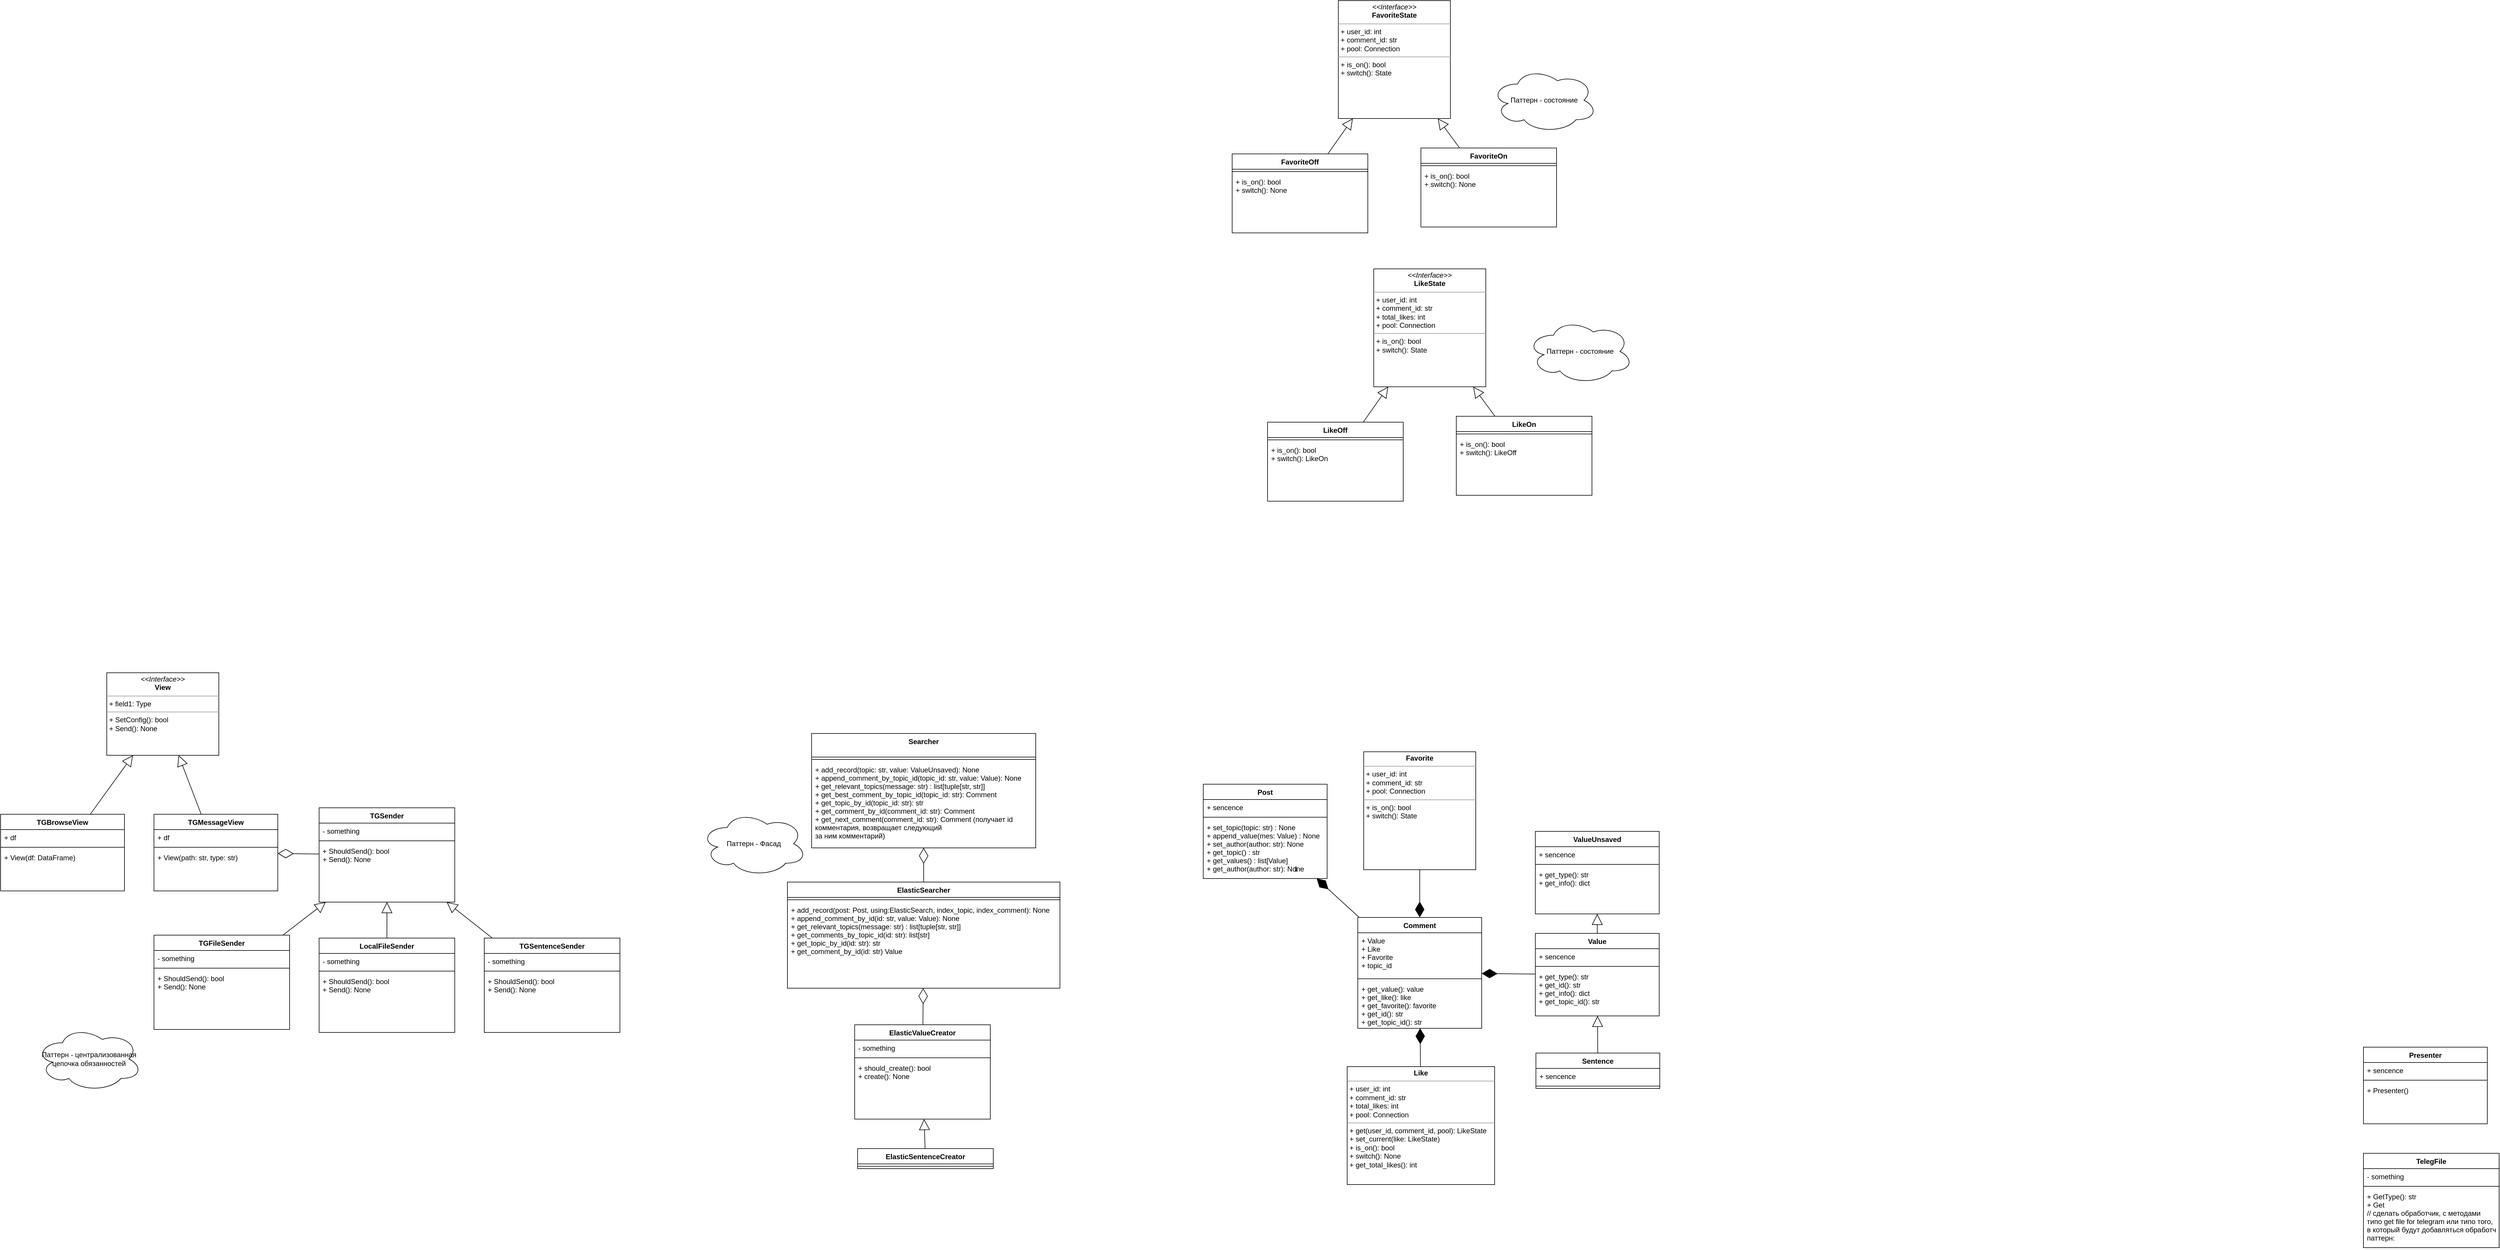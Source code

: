 <mxfile version="14.6.13" type="device"><diagram id="C5RBs43oDa-KdzZeNtuy" name="Page-1"><mxGraphModel dx="1773" dy="1894" grid="0" gridSize="10" guides="1" tooltips="1" connect="1" arrows="1" fold="1" page="1" pageScale="1" pageWidth="827" pageHeight="1169" math="0" shadow="0"><root><object label="" id="WIyWlLk6GJQsqaUBKTNV-0"><mxCell/></object><mxCell id="WIyWlLk6GJQsqaUBKTNV-1" parent="WIyWlLk6GJQsqaUBKTNV-0"/><mxCell id="pfBCpQdFeengKGPT3oay-11" value="Post" style="swimlane;fontStyle=1;align=center;verticalAlign=top;childLayout=stackLayout;horizontal=1;startSize=26;horizontalStack=0;resizeParent=1;resizeParentMax=0;resizeLast=0;collapsible=1;marginBottom=0;" parent="WIyWlLk6GJQsqaUBKTNV-1" vertex="1"><mxGeometry x="1699" y="219" width="210" height="160" as="geometry"/></mxCell><mxCell id="pfBCpQdFeengKGPT3oay-12" value="+ sencence" style="text;strokeColor=none;fillColor=none;align=left;verticalAlign=top;spacingLeft=4;spacingRight=4;overflow=hidden;rotatable=0;points=[[0,0.5],[1,0.5]];portConstraint=eastwest;" parent="pfBCpQdFeengKGPT3oay-11" vertex="1"><mxGeometry y="26" width="210" height="26" as="geometry"/></mxCell><mxCell id="pfBCpQdFeengKGPT3oay-13" value="" style="line;strokeWidth=1;fillColor=none;align=left;verticalAlign=middle;spacingTop=-1;spacingLeft=3;spacingRight=3;rotatable=0;labelPosition=right;points=[];portConstraint=eastwest;" parent="pfBCpQdFeengKGPT3oay-11" vertex="1"><mxGeometry y="52" width="210" height="8" as="geometry"/></mxCell><mxCell id="pfBCpQdFeengKGPT3oay-14" value="+ set_topic(topic: str) : None&#10;+ append_value(mes: Value) : None&#10;+ set_author(author: str): None&#10;+ get_topic() : str&#10;+ get_values() : list[Value]&#10;+ get_author(author: str): None&#10;&#10;" style="text;strokeColor=none;fillColor=none;align=left;verticalAlign=top;spacingLeft=4;spacingRight=4;overflow=hidden;rotatable=0;points=[[0,0.5],[1,0.5]];portConstraint=eastwest;" parent="pfBCpQdFeengKGPT3oay-11" vertex="1"><mxGeometry y="60" width="210" height="100" as="geometry"/></mxCell><mxCell id="pfBCpQdFeengKGPT3oay-15" value="Presenter" style="swimlane;fontStyle=1;align=center;verticalAlign=top;childLayout=stackLayout;horizontal=1;startSize=26;horizontalStack=0;resizeParent=1;resizeParentMax=0;resizeLast=0;collapsible=1;marginBottom=0;" parent="WIyWlLk6GJQsqaUBKTNV-1" vertex="1"><mxGeometry x="3666" y="665" width="210" height="130" as="geometry"><mxRectangle x="510" y="20" width="90" height="26" as="alternateBounds"/></mxGeometry></mxCell><mxCell id="pfBCpQdFeengKGPT3oay-16" value="+ sencence" style="text;strokeColor=none;fillColor=none;align=left;verticalAlign=top;spacingLeft=4;spacingRight=4;overflow=hidden;rotatable=0;points=[[0,0.5],[1,0.5]];portConstraint=eastwest;" parent="pfBCpQdFeengKGPT3oay-15" vertex="1"><mxGeometry y="26" width="210" height="26" as="geometry"/></mxCell><mxCell id="pfBCpQdFeengKGPT3oay-17" value="" style="line;strokeWidth=1;fillColor=none;align=left;verticalAlign=middle;spacingTop=-1;spacingLeft=3;spacingRight=3;rotatable=0;labelPosition=right;points=[];portConstraint=eastwest;" parent="pfBCpQdFeengKGPT3oay-15" vertex="1"><mxGeometry y="52" width="210" height="8" as="geometry"/></mxCell><mxCell id="pfBCpQdFeengKGPT3oay-18" value="+ Presenter()&#10;" style="text;strokeColor=none;fillColor=none;align=left;verticalAlign=top;spacingLeft=4;spacingRight=4;overflow=hidden;rotatable=0;points=[[0,0.5],[1,0.5]];portConstraint=eastwest;" parent="pfBCpQdFeengKGPT3oay-15" vertex="1"><mxGeometry y="60" width="210" height="70" as="geometry"/></mxCell><mxCell id="pfBCpQdFeengKGPT3oay-19" value="&lt;p style=&quot;margin: 0px ; margin-top: 4px ; text-align: center&quot;&gt;&lt;i&gt;&amp;lt;&amp;lt;Interface&amp;gt;&amp;gt;&lt;/i&gt;&lt;br&gt;&lt;span style=&quot;font-weight: bold&quot;&gt;View&lt;/span&gt;&lt;br&gt;&lt;/p&gt;&lt;hr size=&quot;1&quot;&gt;&lt;p style=&quot;margin: 0px ; margin-left: 4px&quot;&gt;+ field1: Type&lt;/p&gt;&lt;hr size=&quot;1&quot;&gt;&lt;p style=&quot;margin: 0px ; margin-left: 4px&quot;&gt;+ SetConfig(): bool&lt;/p&gt;&lt;p style=&quot;margin: 0px ; margin-left: 4px&quot;&gt;+ Send(): None&lt;/p&gt;" style="verticalAlign=top;align=left;overflow=fill;fontSize=12;fontFamily=Helvetica;html=1;" parent="WIyWlLk6GJQsqaUBKTNV-1" vertex="1"><mxGeometry x="-160" y="30" width="190" height="140" as="geometry"/></mxCell><mxCell id="pfBCpQdFeengKGPT3oay-20" value="TGBrowseView" style="swimlane;fontStyle=1;align=center;verticalAlign=top;childLayout=stackLayout;horizontal=1;startSize=26;horizontalStack=0;resizeParent=1;resizeParentMax=0;resizeLast=0;collapsible=1;marginBottom=0;" parent="WIyWlLk6GJQsqaUBKTNV-1" vertex="1"><mxGeometry x="-340" y="270" width="210" height="130" as="geometry"/></mxCell><mxCell id="pfBCpQdFeengKGPT3oay-21" value="+ df" style="text;strokeColor=none;fillColor=none;align=left;verticalAlign=top;spacingLeft=4;spacingRight=4;overflow=hidden;rotatable=0;points=[[0,0.5],[1,0.5]];portConstraint=eastwest;" parent="pfBCpQdFeengKGPT3oay-20" vertex="1"><mxGeometry y="26" width="210" height="26" as="geometry"/></mxCell><mxCell id="pfBCpQdFeengKGPT3oay-22" value="" style="line;strokeWidth=1;fillColor=none;align=left;verticalAlign=middle;spacingTop=-1;spacingLeft=3;spacingRight=3;rotatable=0;labelPosition=right;points=[];portConstraint=eastwest;" parent="pfBCpQdFeengKGPT3oay-20" vertex="1"><mxGeometry y="52" width="210" height="8" as="geometry"/></mxCell><mxCell id="pfBCpQdFeengKGPT3oay-23" value="+ View(df: DataFrame)&#10;" style="text;strokeColor=none;fillColor=none;align=left;verticalAlign=top;spacingLeft=4;spacingRight=4;overflow=hidden;rotatable=0;points=[[0,0.5],[1,0.5]];portConstraint=eastwest;" parent="pfBCpQdFeengKGPT3oay-20" vertex="1"><mxGeometry y="60" width="210" height="70" as="geometry"/></mxCell><mxCell id="pfBCpQdFeengKGPT3oay-24" value="TGMessageView" style="swimlane;fontStyle=1;align=center;verticalAlign=top;childLayout=stackLayout;horizontal=1;startSize=26;horizontalStack=0;resizeParent=1;resizeParentMax=0;resizeLast=0;collapsible=1;marginBottom=0;" parent="WIyWlLk6GJQsqaUBKTNV-1" vertex="1"><mxGeometry x="-80" y="270" width="210" height="130" as="geometry"/></mxCell><mxCell id="pfBCpQdFeengKGPT3oay-25" value="+ df" style="text;strokeColor=none;fillColor=none;align=left;verticalAlign=top;spacingLeft=4;spacingRight=4;overflow=hidden;rotatable=0;points=[[0,0.5],[1,0.5]];portConstraint=eastwest;" parent="pfBCpQdFeengKGPT3oay-24" vertex="1"><mxGeometry y="26" width="210" height="26" as="geometry"/></mxCell><mxCell id="pfBCpQdFeengKGPT3oay-26" value="" style="line;strokeWidth=1;fillColor=none;align=left;verticalAlign=middle;spacingTop=-1;spacingLeft=3;spacingRight=3;rotatable=0;labelPosition=right;points=[];portConstraint=eastwest;" parent="pfBCpQdFeengKGPT3oay-24" vertex="1"><mxGeometry y="52" width="210" height="8" as="geometry"/></mxCell><mxCell id="pfBCpQdFeengKGPT3oay-27" value="+ View(path: str, type: str)&#10;" style="text;strokeColor=none;fillColor=none;align=left;verticalAlign=top;spacingLeft=4;spacingRight=4;overflow=hidden;rotatable=0;points=[[0,0.5],[1,0.5]];portConstraint=eastwest;" parent="pfBCpQdFeengKGPT3oay-24" vertex="1"><mxGeometry y="60" width="210" height="70" as="geometry"/></mxCell><mxCell id="pfBCpQdFeengKGPT3oay-32" value="" style="endArrow=block;endSize=16;endFill=0;html=1;" parent="WIyWlLk6GJQsqaUBKTNV-1" source="pfBCpQdFeengKGPT3oay-20" target="pfBCpQdFeengKGPT3oay-19" edge="1"><mxGeometry x="1" y="-135" width="160" relative="1" as="geometry"><mxPoint x="-190" y="540" as="sourcePoint"/><mxPoint x="-30" y="540" as="targetPoint"/><mxPoint x="36" y="-45" as="offset"/></mxGeometry></mxCell><mxCell id="pfBCpQdFeengKGPT3oay-33" value="" style="endArrow=block;endSize=16;endFill=0;html=1;" parent="WIyWlLk6GJQsqaUBKTNV-1" source="pfBCpQdFeengKGPT3oay-24" target="pfBCpQdFeengKGPT3oay-19" edge="1"><mxGeometry x="1" y="-135" width="160" relative="1" as="geometry"><mxPoint x="-174.787" y="280" as="sourcePoint"/><mxPoint x="-51.383" y="180" as="targetPoint"/><mxPoint x="36" y="-45" as="offset"/></mxGeometry></mxCell><mxCell id="pfBCpQdFeengKGPT3oay-64" value="TelegFile" style="swimlane;fontStyle=1;align=center;verticalAlign=top;childLayout=stackLayout;horizontal=1;startSize=26;horizontalStack=0;resizeParent=1;resizeParentMax=0;resizeLast=0;collapsible=1;marginBottom=0;" parent="WIyWlLk6GJQsqaUBKTNV-1" vertex="1"><mxGeometry x="3666" y="845" width="230" height="160" as="geometry"/></mxCell><mxCell id="pfBCpQdFeengKGPT3oay-65" value="- something" style="text;strokeColor=none;fillColor=none;align=left;verticalAlign=top;spacingLeft=4;spacingRight=4;overflow=hidden;rotatable=0;points=[[0,0.5],[1,0.5]];portConstraint=eastwest;" parent="pfBCpQdFeengKGPT3oay-64" vertex="1"><mxGeometry y="26" width="230" height="26" as="geometry"/></mxCell><mxCell id="pfBCpQdFeengKGPT3oay-66" value="" style="line;strokeWidth=1;fillColor=none;align=left;verticalAlign=middle;spacingTop=-1;spacingLeft=3;spacingRight=3;rotatable=0;labelPosition=right;points=[];portConstraint=eastwest;" parent="pfBCpQdFeengKGPT3oay-64" vertex="1"><mxGeometry y="52" width="230" height="8" as="geometry"/></mxCell><mxCell id="pfBCpQdFeengKGPT3oay-67" value="+ GetType(): str&#10;+ Get&#10;// сделать обработчик, с методами &#10;типо get file for telegram или типо того,&#10;в который будут добавляться обработчики, &#10;паттерн:&#10;&#10;" style="text;strokeColor=none;fillColor=none;align=left;verticalAlign=top;spacingLeft=4;spacingRight=4;overflow=hidden;rotatable=0;points=[[0,0.5],[1,0.5]];portConstraint=eastwest;" parent="pfBCpQdFeengKGPT3oay-64" vertex="1"><mxGeometry y="60" width="230" height="100" as="geometry"/></mxCell><mxCell id="pfBCpQdFeengKGPT3oay-69" value="Value" style="swimlane;fontStyle=1;align=center;verticalAlign=top;childLayout=stackLayout;horizontal=1;startSize=26;horizontalStack=0;resizeParent=1;resizeParentMax=0;resizeLast=0;collapsible=1;marginBottom=0;" parent="WIyWlLk6GJQsqaUBKTNV-1" vertex="1"><mxGeometry x="2262" y="472" width="210" height="140" as="geometry"/></mxCell><mxCell id="pfBCpQdFeengKGPT3oay-70" value="+ sencence" style="text;strokeColor=none;fillColor=none;align=left;verticalAlign=top;spacingLeft=4;spacingRight=4;overflow=hidden;rotatable=0;points=[[0,0.5],[1,0.5]];portConstraint=eastwest;" parent="pfBCpQdFeengKGPT3oay-69" vertex="1"><mxGeometry y="26" width="210" height="26" as="geometry"/></mxCell><mxCell id="pfBCpQdFeengKGPT3oay-71" value="" style="line;strokeWidth=1;fillColor=none;align=left;verticalAlign=middle;spacingTop=-1;spacingLeft=3;spacingRight=3;rotatable=0;labelPosition=right;points=[];portConstraint=eastwest;" parent="pfBCpQdFeengKGPT3oay-69" vertex="1"><mxGeometry y="52" width="210" height="8" as="geometry"/></mxCell><mxCell id="pfBCpQdFeengKGPT3oay-72" value="+ get_type(): str&#10;+ get_id(): str&#10;+ get_info(): dict&#10;+ get_topic_id(): str&#10;" style="text;strokeColor=none;fillColor=none;align=left;verticalAlign=top;spacingLeft=4;spacingRight=4;overflow=hidden;rotatable=0;points=[[0,0.5],[1,0.5]];portConstraint=eastwest;" parent="pfBCpQdFeengKGPT3oay-69" vertex="1"><mxGeometry y="60" width="210" height="80" as="geometry"/></mxCell><mxCell id="pfBCpQdFeengKGPT3oay-73" value="Sentence" style="swimlane;fontStyle=1;align=center;verticalAlign=top;childLayout=stackLayout;horizontal=1;startSize=26;horizontalStack=0;resizeParent=1;resizeParentMax=0;resizeLast=0;collapsible=1;marginBottom=0;" parent="WIyWlLk6GJQsqaUBKTNV-1" vertex="1"><mxGeometry x="2263" y="675" width="210" height="60" as="geometry"/></mxCell><mxCell id="pfBCpQdFeengKGPT3oay-74" value="+ sencence" style="text;strokeColor=none;fillColor=none;align=left;verticalAlign=top;spacingLeft=4;spacingRight=4;overflow=hidden;rotatable=0;points=[[0,0.5],[1,0.5]];portConstraint=eastwest;" parent="pfBCpQdFeengKGPT3oay-73" vertex="1"><mxGeometry y="26" width="210" height="26" as="geometry"/></mxCell><mxCell id="pfBCpQdFeengKGPT3oay-75" value="" style="line;strokeWidth=1;fillColor=none;align=left;verticalAlign=middle;spacingTop=-1;spacingLeft=3;spacingRight=3;rotatable=0;labelPosition=right;points=[];portConstraint=eastwest;" parent="pfBCpQdFeengKGPT3oay-73" vertex="1"><mxGeometry y="52" width="210" height="8" as="geometry"/></mxCell><mxCell id="pfBCpQdFeengKGPT3oay-83" value="" style="endArrow=block;endSize=16;endFill=0;html=1;" parent="WIyWlLk6GJQsqaUBKTNV-1" source="pfBCpQdFeengKGPT3oay-73" target="pfBCpQdFeengKGPT3oay-69" edge="1"><mxGeometry x="1" y="-135" width="160" relative="1" as="geometry"><mxPoint x="2377" y="672.0" as="sourcePoint"/><mxPoint x="2377" y="622.0" as="targetPoint"/><mxPoint x="36" y="-45" as="offset"/></mxGeometry></mxCell><mxCell id="pfBCpQdFeengKGPT3oay-84" value="TGSender" style="swimlane;fontStyle=1;align=center;verticalAlign=top;childLayout=stackLayout;horizontal=1;startSize=26;horizontalStack=0;resizeParent=1;resizeParentMax=0;resizeLast=0;collapsible=1;marginBottom=0;" parent="WIyWlLk6GJQsqaUBKTNV-1" vertex="1"><mxGeometry x="200" y="259" width="230" height="160" as="geometry"/></mxCell><mxCell id="pfBCpQdFeengKGPT3oay-85" value="- something" style="text;strokeColor=none;fillColor=none;align=left;verticalAlign=top;spacingLeft=4;spacingRight=4;overflow=hidden;rotatable=0;points=[[0,0.5],[1,0.5]];portConstraint=eastwest;" parent="pfBCpQdFeengKGPT3oay-84" vertex="1"><mxGeometry y="26" width="230" height="26" as="geometry"/></mxCell><mxCell id="pfBCpQdFeengKGPT3oay-86" value="" style="line;strokeWidth=1;fillColor=none;align=left;verticalAlign=middle;spacingTop=-1;spacingLeft=3;spacingRight=3;rotatable=0;labelPosition=right;points=[];portConstraint=eastwest;" parent="pfBCpQdFeengKGPT3oay-84" vertex="1"><mxGeometry y="52" width="230" height="8" as="geometry"/></mxCell><mxCell id="pfBCpQdFeengKGPT3oay-87" value="+ ShouldSend(): bool&#10;+ Send(): None&#10;&#10;" style="text;strokeColor=none;fillColor=none;align=left;verticalAlign=top;spacingLeft=4;spacingRight=4;overflow=hidden;rotatable=0;points=[[0,0.5],[1,0.5]];portConstraint=eastwest;" parent="pfBCpQdFeengKGPT3oay-84" vertex="1"><mxGeometry y="60" width="230" height="100" as="geometry"/></mxCell><mxCell id="pfBCpQdFeengKGPT3oay-88" value="TGFileSender" style="swimlane;fontStyle=1;align=center;verticalAlign=top;childLayout=stackLayout;horizontal=1;startSize=26;horizontalStack=0;resizeParent=1;resizeParentMax=0;resizeLast=0;collapsible=1;marginBottom=0;" parent="WIyWlLk6GJQsqaUBKTNV-1" vertex="1"><mxGeometry x="-80" y="475" width="230" height="160" as="geometry"/></mxCell><mxCell id="pfBCpQdFeengKGPT3oay-89" value="- something" style="text;strokeColor=none;fillColor=none;align=left;verticalAlign=top;spacingLeft=4;spacingRight=4;overflow=hidden;rotatable=0;points=[[0,0.5],[1,0.5]];portConstraint=eastwest;" parent="pfBCpQdFeengKGPT3oay-88" vertex="1"><mxGeometry y="26" width="230" height="26" as="geometry"/></mxCell><mxCell id="pfBCpQdFeengKGPT3oay-90" value="" style="line;strokeWidth=1;fillColor=none;align=left;verticalAlign=middle;spacingTop=-1;spacingLeft=3;spacingRight=3;rotatable=0;labelPosition=right;points=[];portConstraint=eastwest;" parent="pfBCpQdFeengKGPT3oay-88" vertex="1"><mxGeometry y="52" width="230" height="8" as="geometry"/></mxCell><mxCell id="pfBCpQdFeengKGPT3oay-91" value="+ ShouldSend(): bool&#10;+ Send(): None&#10;&#10;" style="text;strokeColor=none;fillColor=none;align=left;verticalAlign=top;spacingLeft=4;spacingRight=4;overflow=hidden;rotatable=0;points=[[0,0.5],[1,0.5]];portConstraint=eastwest;" parent="pfBCpQdFeengKGPT3oay-88" vertex="1"><mxGeometry y="60" width="230" height="100" as="geometry"/></mxCell><mxCell id="pfBCpQdFeengKGPT3oay-96" value="TGSentenceSender" style="swimlane;fontStyle=1;align=center;verticalAlign=top;childLayout=stackLayout;horizontal=1;startSize=26;horizontalStack=0;resizeParent=1;resizeParentMax=0;resizeLast=0;collapsible=1;marginBottom=0;" parent="WIyWlLk6GJQsqaUBKTNV-1" vertex="1"><mxGeometry x="480" y="480" width="230" height="160" as="geometry"/></mxCell><mxCell id="pfBCpQdFeengKGPT3oay-97" value="- something" style="text;strokeColor=none;fillColor=none;align=left;verticalAlign=top;spacingLeft=4;spacingRight=4;overflow=hidden;rotatable=0;points=[[0,0.5],[1,0.5]];portConstraint=eastwest;" parent="pfBCpQdFeengKGPT3oay-96" vertex="1"><mxGeometry y="26" width="230" height="26" as="geometry"/></mxCell><mxCell id="pfBCpQdFeengKGPT3oay-98" value="" style="line;strokeWidth=1;fillColor=none;align=left;verticalAlign=middle;spacingTop=-1;spacingLeft=3;spacingRight=3;rotatable=0;labelPosition=right;points=[];portConstraint=eastwest;" parent="pfBCpQdFeengKGPT3oay-96" vertex="1"><mxGeometry y="52" width="230" height="8" as="geometry"/></mxCell><mxCell id="pfBCpQdFeengKGPT3oay-99" value="+ ShouldSend(): bool&#10;+ Send(): None&#10;&#10;" style="text;strokeColor=none;fillColor=none;align=left;verticalAlign=top;spacingLeft=4;spacingRight=4;overflow=hidden;rotatable=0;points=[[0,0.5],[1,0.5]];portConstraint=eastwest;" parent="pfBCpQdFeengKGPT3oay-96" vertex="1"><mxGeometry y="60" width="230" height="100" as="geometry"/></mxCell><mxCell id="pfBCpQdFeengKGPT3oay-100" value="" style="endArrow=block;endSize=16;endFill=0;html=1;" parent="WIyWlLk6GJQsqaUBKTNV-1" source="pfBCpQdFeengKGPT3oay-88" target="pfBCpQdFeengKGPT3oay-84" edge="1"><mxGeometry x="1" y="-135" width="160" relative="1" as="geometry"><mxPoint x="783" y="135.0" as="sourcePoint"/><mxPoint x="848" y="85.0" as="targetPoint"/><mxPoint x="36" y="-45" as="offset"/></mxGeometry></mxCell><mxCell id="pfBCpQdFeengKGPT3oay-102" value="" style="endArrow=block;endSize=16;endFill=0;html=1;" parent="WIyWlLk6GJQsqaUBKTNV-1" source="pfBCpQdFeengKGPT3oay-96" target="pfBCpQdFeengKGPT3oay-84" edge="1"><mxGeometry x="1" y="-135" width="160" relative="1" as="geometry"><mxPoint x="327" y="515" as="sourcePoint"/><mxPoint x="327" y="425.0" as="targetPoint"/><mxPoint x="36" y="-45" as="offset"/></mxGeometry></mxCell><mxCell id="pfBCpQdFeengKGPT3oay-128" value="" style="endArrow=diamondThin;endFill=0;endSize=24;html=1;" parent="WIyWlLk6GJQsqaUBKTNV-1" source="pfBCpQdFeengKGPT3oay-84" target="pfBCpQdFeengKGPT3oay-24" edge="1"><mxGeometry width="160" relative="1" as="geometry"><mxPoint x="490" y="470" as="sourcePoint"/><mxPoint x="650" y="470" as="targetPoint"/></mxGeometry></mxCell><mxCell id="pfBCpQdFeengKGPT3oay-129" value="LocalFileSender" style="swimlane;fontStyle=1;align=center;verticalAlign=top;childLayout=stackLayout;horizontal=1;startSize=26;horizontalStack=0;resizeParent=1;resizeParentMax=0;resizeLast=0;collapsible=1;marginBottom=0;" parent="WIyWlLk6GJQsqaUBKTNV-1" vertex="1"><mxGeometry x="200" y="480" width="230" height="160" as="geometry"/></mxCell><mxCell id="pfBCpQdFeengKGPT3oay-130" value="- something" style="text;strokeColor=none;fillColor=none;align=left;verticalAlign=top;spacingLeft=4;spacingRight=4;overflow=hidden;rotatable=0;points=[[0,0.5],[1,0.5]];portConstraint=eastwest;" parent="pfBCpQdFeengKGPT3oay-129" vertex="1"><mxGeometry y="26" width="230" height="26" as="geometry"/></mxCell><mxCell id="pfBCpQdFeengKGPT3oay-131" value="" style="line;strokeWidth=1;fillColor=none;align=left;verticalAlign=middle;spacingTop=-1;spacingLeft=3;spacingRight=3;rotatable=0;labelPosition=right;points=[];portConstraint=eastwest;" parent="pfBCpQdFeengKGPT3oay-129" vertex="1"><mxGeometry y="52" width="230" height="8" as="geometry"/></mxCell><mxCell id="pfBCpQdFeengKGPT3oay-132" value="+ ShouldSend(): bool&#10;+ Send(): None&#10;&#10;" style="text;strokeColor=none;fillColor=none;align=left;verticalAlign=top;spacingLeft=4;spacingRight=4;overflow=hidden;rotatable=0;points=[[0,0.5],[1,0.5]];portConstraint=eastwest;" parent="pfBCpQdFeengKGPT3oay-129" vertex="1"><mxGeometry y="60" width="230" height="100" as="geometry"/></mxCell><mxCell id="pfBCpQdFeengKGPT3oay-133" value="" style="endArrow=block;endSize=16;endFill=0;html=1;" parent="WIyWlLk6GJQsqaUBKTNV-1" source="pfBCpQdFeengKGPT3oay-129" target="pfBCpQdFeengKGPT3oay-84" edge="1"><mxGeometry x="1" y="-135" width="160" relative="1" as="geometry"><mxPoint x="148.704" y="485" as="sourcePoint"/><mxPoint x="221.296" y="429" as="targetPoint"/><mxPoint x="36" y="-45" as="offset"/></mxGeometry></mxCell><mxCell id="8OBQjssam5e4n3ciE-3k-0" value="ElasticValueCreator" style="swimlane;fontStyle=1;align=center;verticalAlign=top;childLayout=stackLayout;horizontal=1;startSize=26;horizontalStack=0;resizeParent=1;resizeParentMax=0;resizeLast=0;collapsible=1;marginBottom=0;" parent="WIyWlLk6GJQsqaUBKTNV-1" vertex="1"><mxGeometry x="1108" y="627" width="230" height="160" as="geometry"/></mxCell><mxCell id="8OBQjssam5e4n3ciE-3k-1" value="- something" style="text;strokeColor=none;fillColor=none;align=left;verticalAlign=top;spacingLeft=4;spacingRight=4;overflow=hidden;rotatable=0;points=[[0,0.5],[1,0.5]];portConstraint=eastwest;" parent="8OBQjssam5e4n3ciE-3k-0" vertex="1"><mxGeometry y="26" width="230" height="26" as="geometry"/></mxCell><mxCell id="8OBQjssam5e4n3ciE-3k-2" value="" style="line;strokeWidth=1;fillColor=none;align=left;verticalAlign=middle;spacingTop=-1;spacingLeft=3;spacingRight=3;rotatable=0;labelPosition=right;points=[];portConstraint=eastwest;" parent="8OBQjssam5e4n3ciE-3k-0" vertex="1"><mxGeometry y="52" width="230" height="8" as="geometry"/></mxCell><mxCell id="8OBQjssam5e4n3ciE-3k-3" value="+ should_create(): bool&#10;+ create(): None&#10;&#10;" style="text;strokeColor=none;fillColor=none;align=left;verticalAlign=top;spacingLeft=4;spacingRight=4;overflow=hidden;rotatable=0;points=[[0,0.5],[1,0.5]];portConstraint=eastwest;" parent="8OBQjssam5e4n3ciE-3k-0" vertex="1"><mxGeometry y="60" width="230" height="100" as="geometry"/></mxCell><mxCell id="8OBQjssam5e4n3ciE-3k-4" value="" style="endArrow=diamondThin;endFill=0;endSize=24;html=1;" parent="WIyWlLk6GJQsqaUBKTNV-1" source="8OBQjssam5e4n3ciE-3k-0" target="_cFTRPNTor_io5wgXZ22-21" edge="1"><mxGeometry width="160" relative="1" as="geometry"><mxPoint x="769" y="366.484" as="sourcePoint"/><mxPoint x="814" y="360" as="targetPoint"/></mxGeometry></mxCell><mxCell id="8OBQjssam5e4n3ciE-3k-5" value="ElasticSentenceCreator" style="swimlane;fontStyle=1;align=center;verticalAlign=top;childLayout=stackLayout;horizontal=1;startSize=26;horizontalStack=0;resizeParent=1;resizeParentMax=0;resizeLast=0;collapsible=1;marginBottom=0;" parent="WIyWlLk6GJQsqaUBKTNV-1" vertex="1"><mxGeometry x="1113" y="837" width="230" height="34" as="geometry"/></mxCell><mxCell id="8OBQjssam5e4n3ciE-3k-7" value="" style="line;strokeWidth=1;fillColor=none;align=left;verticalAlign=middle;spacingTop=-1;spacingLeft=3;spacingRight=3;rotatable=0;labelPosition=right;points=[];portConstraint=eastwest;" parent="8OBQjssam5e4n3ciE-3k-5" vertex="1"><mxGeometry y="26" width="230" height="8" as="geometry"/></mxCell><mxCell id="8OBQjssam5e4n3ciE-3k-9" value="" style="endArrow=block;endSize=16;endFill=0;html=1;" parent="WIyWlLk6GJQsqaUBKTNV-1" source="8OBQjssam5e4n3ciE-3k-5" target="8OBQjssam5e4n3ciE-3k-0" edge="1"><mxGeometry x="1" y="-135" width="160" relative="1" as="geometry"><mxPoint x="154" y="402" as="sourcePoint"/><mxPoint x="154" y="341" as="targetPoint"/><mxPoint x="36" y="-45" as="offset"/></mxGeometry></mxCell><mxCell id="wCw-Z1Yb8plK0sanxSAQ-1" value="&lt;p style=&quot;margin: 0px ; margin-top: 4px ; text-align: center&quot;&gt;&lt;i&gt;&amp;lt;&amp;lt;Interface&amp;gt;&amp;gt;&lt;/i&gt;&lt;br&gt;&lt;b&gt;LikeState&lt;/b&gt;&lt;/p&gt;&lt;hr size=&quot;1&quot;&gt;&lt;p style=&quot;margin: 0px ; margin-left: 4px&quot;&gt;+ user_id: int&lt;/p&gt;&lt;p style=&quot;margin: 0px ; margin-left: 4px&quot;&gt;+ comment_id: str&lt;/p&gt;&lt;p style=&quot;margin: 0px ; margin-left: 4px&quot;&gt;+ total_likes: int&lt;/p&gt;&lt;p style=&quot;margin: 0px ; margin-left: 4px&quot;&gt;+ pool: Connection&lt;/p&gt;&lt;hr size=&quot;1&quot;&gt;&lt;p style=&quot;margin: 0px ; margin-left: 4px&quot;&gt;+ is_on(): bool&lt;/p&gt;&lt;p style=&quot;margin: 0px ; margin-left: 4px&quot;&gt;+ switch(): State&lt;/p&gt;" style="verticalAlign=top;align=left;overflow=fill;fontSize=12;fontFamily=Helvetica;html=1;" parent="WIyWlLk6GJQsqaUBKTNV-1" vertex="1"><mxGeometry x="1988" y="-655" width="190" height="200" as="geometry"/></mxCell><mxCell id="wCw-Z1Yb8plK0sanxSAQ-2" value="LikeOn" style="swimlane;fontStyle=1;align=center;verticalAlign=top;childLayout=stackLayout;horizontal=1;startSize=26;horizontalStack=0;resizeParent=1;resizeParentMax=0;resizeLast=0;collapsible=1;marginBottom=0;" parent="WIyWlLk6GJQsqaUBKTNV-1" vertex="1"><mxGeometry x="2128" y="-405" width="230" height="134" as="geometry"/></mxCell><mxCell id="wCw-Z1Yb8plK0sanxSAQ-4" value="" style="line;strokeWidth=1;fillColor=none;align=left;verticalAlign=middle;spacingTop=-1;spacingLeft=3;spacingRight=3;rotatable=0;labelPosition=right;points=[];portConstraint=eastwest;" parent="wCw-Z1Yb8plK0sanxSAQ-2" vertex="1"><mxGeometry y="26" width="230" height="8" as="geometry"/></mxCell><mxCell id="wCw-Z1Yb8plK0sanxSAQ-5" value="+ is_on(): bool&#10;+ switch(): LikeOff" style="text;strokeColor=none;fillColor=none;align=left;verticalAlign=top;spacingLeft=4;spacingRight=4;overflow=hidden;rotatable=0;points=[[0,0.5],[1,0.5]];portConstraint=eastwest;" parent="wCw-Z1Yb8plK0sanxSAQ-2" vertex="1"><mxGeometry y="34" width="230" height="100" as="geometry"/></mxCell><mxCell id="wCw-Z1Yb8plK0sanxSAQ-6" value="LikeOff" style="swimlane;fontStyle=1;align=center;verticalAlign=top;childLayout=stackLayout;horizontal=1;startSize=26;horizontalStack=0;resizeParent=1;resizeParentMax=0;resizeLast=0;collapsible=1;marginBottom=0;" parent="WIyWlLk6GJQsqaUBKTNV-1" vertex="1"><mxGeometry x="1808" y="-395" width="230" height="134" as="geometry"/></mxCell><mxCell id="wCw-Z1Yb8plK0sanxSAQ-8" value="" style="line;strokeWidth=1;fillColor=none;align=left;verticalAlign=middle;spacingTop=-1;spacingLeft=3;spacingRight=3;rotatable=0;labelPosition=right;points=[];portConstraint=eastwest;" parent="wCw-Z1Yb8plK0sanxSAQ-6" vertex="1"><mxGeometry y="26" width="230" height="8" as="geometry"/></mxCell><mxCell id="wCw-Z1Yb8plK0sanxSAQ-9" value="+ is_on(): bool&#10;+ switch(): LikeOn" style="text;strokeColor=none;fillColor=none;align=left;verticalAlign=top;spacingLeft=4;spacingRight=4;overflow=hidden;rotatable=0;points=[[0,0.5],[1,0.5]];portConstraint=eastwest;" parent="wCw-Z1Yb8plK0sanxSAQ-6" vertex="1"><mxGeometry y="34" width="230" height="100" as="geometry"/></mxCell><mxCell id="wCw-Z1Yb8plK0sanxSAQ-10" value="" style="endArrow=block;endSize=16;endFill=0;html=1;" parent="WIyWlLk6GJQsqaUBKTNV-1" source="wCw-Z1Yb8plK0sanxSAQ-6" target="wCw-Z1Yb8plK0sanxSAQ-1" edge="1"><mxGeometry x="1" y="-135" width="160" relative="1" as="geometry"><mxPoint x="1214.363" y="-545" as="sourcePoint"/><mxPoint x="1177.549" y="-597" as="targetPoint"/><mxPoint x="36" y="-45" as="offset"/></mxGeometry></mxCell><mxCell id="wCw-Z1Yb8plK0sanxSAQ-11" value="" style="endArrow=block;endSize=16;endFill=0;html=1;" parent="WIyWlLk6GJQsqaUBKTNV-1" source="wCw-Z1Yb8plK0sanxSAQ-2" target="wCw-Z1Yb8plK0sanxSAQ-1" edge="1"><mxGeometry x="1" y="-135" width="160" relative="1" as="geometry"><mxPoint x="1987.416" y="-385" as="sourcePoint"/><mxPoint x="2036.147" y="-445" as="targetPoint"/><mxPoint x="36" y="-45" as="offset"/></mxGeometry></mxCell><mxCell id="wCw-Z1Yb8plK0sanxSAQ-12" value="Паттерн - централизованная цепочка обязанностей" style="ellipse;shape=cloud;whiteSpace=wrap;html=1;" parent="WIyWlLk6GJQsqaUBKTNV-1" vertex="1"><mxGeometry x="-280" y="630" width="180" height="110" as="geometry"/></mxCell><mxCell id="wCw-Z1Yb8plK0sanxSAQ-13" value="Паттерн - состояние" style="ellipse;shape=cloud;whiteSpace=wrap;html=1;" parent="WIyWlLk6GJQsqaUBKTNV-1" vertex="1"><mxGeometry x="2248" y="-570" width="180" height="110" as="geometry"/></mxCell><mxCell id="EUJlzEOyFOHO8cbZUv1K-0" value="&lt;p style=&quot;margin: 0px ; margin-top: 4px ; text-align: center&quot;&gt;&lt;i&gt;&amp;lt;&amp;lt;Interface&amp;gt;&amp;gt;&lt;/i&gt;&lt;br&gt;&lt;b&gt;FavoriteState&lt;/b&gt;&lt;/p&gt;&lt;hr size=&quot;1&quot;&gt;&lt;p style=&quot;margin: 0px ; margin-left: 4px&quot;&gt;+ user_id: int&lt;/p&gt;&lt;p style=&quot;margin: 0px ; margin-left: 4px&quot;&gt;+ comment_id: str&lt;/p&gt;&lt;p style=&quot;margin: 0px ; margin-left: 4px&quot;&gt;+ pool: Connection&lt;/p&gt;&lt;hr size=&quot;1&quot;&gt;&lt;p style=&quot;margin: 0px ; margin-left: 4px&quot;&gt;+ is_on(): bool&lt;/p&gt;&lt;p style=&quot;margin: 0px ; margin-left: 4px&quot;&gt;+ switch(): State&lt;/p&gt;" style="verticalAlign=top;align=left;overflow=fill;fontSize=12;fontFamily=Helvetica;html=1;" parent="WIyWlLk6GJQsqaUBKTNV-1" vertex="1"><mxGeometry x="1928" y="-1110" width="190" height="200" as="geometry"/></mxCell><mxCell id="EUJlzEOyFOHO8cbZUv1K-1" value="FavoriteOn" style="swimlane;fontStyle=1;align=center;verticalAlign=top;childLayout=stackLayout;horizontal=1;startSize=26;horizontalStack=0;resizeParent=1;resizeParentMax=0;resizeLast=0;collapsible=1;marginBottom=0;" parent="WIyWlLk6GJQsqaUBKTNV-1" vertex="1"><mxGeometry x="2068" y="-860" width="230" height="134" as="geometry"/></mxCell><mxCell id="EUJlzEOyFOHO8cbZUv1K-2" value="" style="line;strokeWidth=1;fillColor=none;align=left;verticalAlign=middle;spacingTop=-1;spacingLeft=3;spacingRight=3;rotatable=0;labelPosition=right;points=[];portConstraint=eastwest;" parent="EUJlzEOyFOHO8cbZUv1K-1" vertex="1"><mxGeometry y="26" width="230" height="8" as="geometry"/></mxCell><mxCell id="EUJlzEOyFOHO8cbZUv1K-3" value="+ is_on(): bool&#10;+ switch(): None" style="text;strokeColor=none;fillColor=none;align=left;verticalAlign=top;spacingLeft=4;spacingRight=4;overflow=hidden;rotatable=0;points=[[0,0.5],[1,0.5]];portConstraint=eastwest;" parent="EUJlzEOyFOHO8cbZUv1K-1" vertex="1"><mxGeometry y="34" width="230" height="100" as="geometry"/></mxCell><mxCell id="EUJlzEOyFOHO8cbZUv1K-4" value="FavoriteOff" style="swimlane;fontStyle=1;align=center;verticalAlign=top;childLayout=stackLayout;horizontal=1;startSize=26;horizontalStack=0;resizeParent=1;resizeParentMax=0;resizeLast=0;collapsible=1;marginBottom=0;" parent="WIyWlLk6GJQsqaUBKTNV-1" vertex="1"><mxGeometry x="1748" y="-850" width="230" height="134" as="geometry"/></mxCell><mxCell id="EUJlzEOyFOHO8cbZUv1K-5" value="" style="line;strokeWidth=1;fillColor=none;align=left;verticalAlign=middle;spacingTop=-1;spacingLeft=3;spacingRight=3;rotatable=0;labelPosition=right;points=[];portConstraint=eastwest;" parent="EUJlzEOyFOHO8cbZUv1K-4" vertex="1"><mxGeometry y="26" width="230" height="8" as="geometry"/></mxCell><mxCell id="EUJlzEOyFOHO8cbZUv1K-6" value="+ is_on(): bool&#10;+ switch(): None" style="text;strokeColor=none;fillColor=none;align=left;verticalAlign=top;spacingLeft=4;spacingRight=4;overflow=hidden;rotatable=0;points=[[0,0.5],[1,0.5]];portConstraint=eastwest;" parent="EUJlzEOyFOHO8cbZUv1K-4" vertex="1"><mxGeometry y="34" width="230" height="100" as="geometry"/></mxCell><mxCell id="EUJlzEOyFOHO8cbZUv1K-7" value="" style="endArrow=block;endSize=16;endFill=0;html=1;" parent="WIyWlLk6GJQsqaUBKTNV-1" source="EUJlzEOyFOHO8cbZUv1K-4" target="EUJlzEOyFOHO8cbZUv1K-0" edge="1"><mxGeometry x="1" y="-135" width="160" relative="1" as="geometry"><mxPoint x="1154.363" y="-1000" as="sourcePoint"/><mxPoint x="1117.549" y="-1052" as="targetPoint"/><mxPoint x="36" y="-45" as="offset"/></mxGeometry></mxCell><mxCell id="EUJlzEOyFOHO8cbZUv1K-8" value="" style="endArrow=block;endSize=16;endFill=0;html=1;" parent="WIyWlLk6GJQsqaUBKTNV-1" source="EUJlzEOyFOHO8cbZUv1K-1" target="EUJlzEOyFOHO8cbZUv1K-0" edge="1"><mxGeometry x="1" y="-135" width="160" relative="1" as="geometry"><mxPoint x="1927.416" y="-840" as="sourcePoint"/><mxPoint x="1976.147" y="-900" as="targetPoint"/><mxPoint x="36" y="-45" as="offset"/></mxGeometry></mxCell><mxCell id="EUJlzEOyFOHO8cbZUv1K-9" value="&lt;p style=&quot;margin: 0px ; margin-top: 4px ; text-align: center&quot;&gt;&lt;b&gt;Like&lt;/b&gt;&lt;/p&gt;&lt;hr size=&quot;1&quot;&gt;&lt;p style=&quot;margin: 0px ; margin-left: 4px&quot;&gt;+ user_id: int&lt;/p&gt;&lt;p style=&quot;margin: 0px ; margin-left: 4px&quot;&gt;+ comment_id: str&lt;/p&gt;&lt;p style=&quot;margin: 0px ; margin-left: 4px&quot;&gt;+ total_likes: int&lt;/p&gt;&lt;p style=&quot;margin: 0px ; margin-left: 4px&quot;&gt;+ pool: Connection&lt;/p&gt;&lt;hr size=&quot;1&quot;&gt;&lt;p style=&quot;margin: 0px ; margin-left: 4px&quot;&gt;+ get(user_id, comment_id, pool): LikeState&lt;/p&gt;&lt;p style=&quot;margin: 0px ; margin-left: 4px&quot;&gt;+ set_current(like: LikeState)&lt;/p&gt;&lt;p style=&quot;margin: 0px ; margin-left: 4px&quot;&gt;+ is_on(): bool&lt;/p&gt;&lt;p style=&quot;margin: 0px ; margin-left: 4px&quot;&gt;+ switch(): None&lt;/p&gt;&lt;p style=&quot;margin: 0px ; margin-left: 4px&quot;&gt;+ get_total_likes(): int&lt;/p&gt;" style="verticalAlign=top;align=left;overflow=fill;fontSize=12;fontFamily=Helvetica;html=1;" parent="WIyWlLk6GJQsqaUBKTNV-1" vertex="1"><mxGeometry x="1943" y="698" width="250" height="200" as="geometry"/></mxCell><mxCell id="EUJlzEOyFOHO8cbZUv1K-10" value="Паттерн - состояние" style="ellipse;shape=cloud;whiteSpace=wrap;html=1;" parent="WIyWlLk6GJQsqaUBKTNV-1" vertex="1"><mxGeometry x="2187" y="-996" width="180" height="110" as="geometry"/></mxCell><mxCell id="EUJlzEOyFOHO8cbZUv1K-11" value="&lt;p style=&quot;margin: 0px ; margin-top: 4px ; text-align: center&quot;&gt;&lt;b&gt;Favorite&lt;/b&gt;&lt;/p&gt;&lt;hr size=&quot;1&quot;&gt;&lt;p style=&quot;margin: 0px ; margin-left: 4px&quot;&gt;+ user_id: int&lt;/p&gt;&lt;p style=&quot;margin: 0px ; margin-left: 4px&quot;&gt;+ comment_id: str&lt;/p&gt;&lt;p style=&quot;margin: 0px ; margin-left: 4px&quot;&gt;+ pool: Connection&lt;/p&gt;&lt;hr size=&quot;1&quot;&gt;&lt;p style=&quot;margin: 0px ; margin-left: 4px&quot;&gt;+ is_on(): bool&lt;/p&gt;&lt;p style=&quot;margin: 0px ; margin-left: 4px&quot;&gt;+ switch(): State&lt;/p&gt;" style="verticalAlign=top;align=left;overflow=fill;fontSize=12;fontFamily=Helvetica;html=1;" parent="WIyWlLk6GJQsqaUBKTNV-1" vertex="1"><mxGeometry x="1971" y="164" width="190" height="200" as="geometry"/></mxCell><mxCell id="_cFTRPNTor_io5wgXZ22-0" value="Comment" style="swimlane;fontStyle=1;align=center;verticalAlign=top;childLayout=stackLayout;horizontal=1;startSize=26;horizontalStack=0;resizeParent=1;resizeParentMax=0;resizeLast=0;collapsible=1;marginBottom=0;" parent="WIyWlLk6GJQsqaUBKTNV-1" vertex="1"><mxGeometry x="1961" y="445" width="210" height="188" as="geometry"/></mxCell><mxCell id="_cFTRPNTor_io5wgXZ22-1" value="+ Value&#10;+ Like&#10;+ Favorite&#10;+ topic_id" style="text;strokeColor=none;fillColor=none;align=left;verticalAlign=top;spacingLeft=4;spacingRight=4;overflow=hidden;rotatable=0;points=[[0,0.5],[1,0.5]];portConstraint=eastwest;" parent="_cFTRPNTor_io5wgXZ22-0" vertex="1"><mxGeometry y="26" width="210" height="74" as="geometry"/></mxCell><mxCell id="_cFTRPNTor_io5wgXZ22-2" value="" style="line;strokeWidth=1;fillColor=none;align=left;verticalAlign=middle;spacingTop=-1;spacingLeft=3;spacingRight=3;rotatable=0;labelPosition=right;points=[];portConstraint=eastwest;" parent="_cFTRPNTor_io5wgXZ22-0" vertex="1"><mxGeometry y="100" width="210" height="8" as="geometry"/></mxCell><mxCell id="_cFTRPNTor_io5wgXZ22-3" value="+ get_value(): value&#10;+ get_like(): like&#10;+ get_favorite(): favorite&#10;+ get_id(): str&#10;+ get_topic_id(): str&#10;" style="text;strokeColor=none;fillColor=none;align=left;verticalAlign=top;spacingLeft=4;spacingRight=4;overflow=hidden;rotatable=0;points=[[0,0.5],[1,0.5]];portConstraint=eastwest;" parent="_cFTRPNTor_io5wgXZ22-0" vertex="1"><mxGeometry y="108" width="210" height="80" as="geometry"/></mxCell><mxCell id="_cFTRPNTor_io5wgXZ22-6" value="" style="endArrow=diamondThin;endFill=1;endSize=24;html=1;" parent="WIyWlLk6GJQsqaUBKTNV-1" source="pfBCpQdFeengKGPT3oay-69" target="_cFTRPNTor_io5wgXZ22-0" edge="1"><mxGeometry width="160" relative="1" as="geometry"><mxPoint x="2570" y="379" as="sourcePoint"/><mxPoint x="2280" y="237.439" as="targetPoint"/></mxGeometry></mxCell><mxCell id="_cFTRPNTor_io5wgXZ22-7" value="" style="endArrow=diamondThin;endFill=1;endSize=24;html=1;" parent="WIyWlLk6GJQsqaUBKTNV-1" source="_cFTRPNTor_io5wgXZ22-0" target="pfBCpQdFeengKGPT3oay-11" edge="1"><mxGeometry width="160" relative="1" as="geometry"><mxPoint x="2105" y="709.663" as="sourcePoint"/><mxPoint x="1865" y="714.997" as="targetPoint"/></mxGeometry></mxCell><mxCell id="_cFTRPNTor_io5wgXZ22-11" value="1" style="text;whiteSpace=wrap;html=1;" parent="WIyWlLk6GJQsqaUBKTNV-1" vertex="1"><mxGeometry x="1851" y="349" width="30" height="30" as="geometry"/></mxCell><mxCell id="_cFTRPNTor_io5wgXZ22-17" value="" style="endArrow=diamondThin;endFill=1;endSize=24;html=1;" parent="WIyWlLk6GJQsqaUBKTNV-1" source="EUJlzEOyFOHO8cbZUv1K-11" target="_cFTRPNTor_io5wgXZ22-0" edge="1"><mxGeometry width="160" relative="1" as="geometry"><mxPoint x="2701" y="545" as="sourcePoint"/><mxPoint x="2181" y="545" as="targetPoint"/></mxGeometry></mxCell><mxCell id="_cFTRPNTor_io5wgXZ22-18" value="" style="endArrow=diamondThin;endFill=1;endSize=24;html=1;" parent="WIyWlLk6GJQsqaUBKTNV-1" source="EUJlzEOyFOHO8cbZUv1K-9" target="_cFTRPNTor_io5wgXZ22-0" edge="1"><mxGeometry width="160" relative="1" as="geometry"><mxPoint x="2123.755" y="155" as="sourcePoint"/><mxPoint x="2000" y="775" as="targetPoint"/></mxGeometry></mxCell><mxCell id="_cFTRPNTor_io5wgXZ22-21" value="ElasticSearcher" style="swimlane;fontStyle=1;align=center;verticalAlign=top;childLayout=stackLayout;horizontal=1;startSize=26;horizontalStack=0;resizeParent=1;resizeParentMax=0;resizeLast=0;collapsible=1;marginBottom=0;" parent="WIyWlLk6GJQsqaUBKTNV-1" vertex="1"><mxGeometry x="994" y="385" width="462" height="180" as="geometry"><mxRectangle x="510" y="20" width="90" height="26" as="alternateBounds"/></mxGeometry></mxCell><mxCell id="_cFTRPNTor_io5wgXZ22-22" value="" style="line;strokeWidth=1;fillColor=none;align=left;verticalAlign=middle;spacingTop=-1;spacingLeft=3;spacingRight=3;rotatable=0;labelPosition=right;points=[];portConstraint=eastwest;" parent="_cFTRPNTor_io5wgXZ22-21" vertex="1"><mxGeometry y="26" width="462" height="8" as="geometry"/></mxCell><mxCell id="_cFTRPNTor_io5wgXZ22-23" value="+ add_record(post: Post, using:ElasticSearch, index_topic, index_comment): None&#10;+ append_comment_by_id(id: str, value: Value): None&#10;+ get_relevant_topics(message: str) : list[tuple[str, str]]&#10;+ get_comments_by_topic_id(id: str): list[str]&#10;+ get_topic_by_id(id: str): str&#10;+ get_comment_by_id(id: str) Value&#10;" style="text;strokeColor=none;fillColor=none;align=left;verticalAlign=top;spacingLeft=4;spacingRight=4;overflow=hidden;rotatable=0;points=[[0,0.5],[1,0.5]];portConstraint=eastwest;" parent="_cFTRPNTor_io5wgXZ22-21" vertex="1"><mxGeometry y="34" width="462" height="146" as="geometry"/></mxCell><mxCell id="_cFTRPNTor_io5wgXZ22-25" value="" style="endArrow=diamondThin;endFill=0;endSize=24;html=1;" parent="WIyWlLk6GJQsqaUBKTNV-1" source="_cFTRPNTor_io5wgXZ22-21" target="_cFTRPNTor_io5wgXZ22-37" edge="1"><mxGeometry width="160" relative="1" as="geometry"><mxPoint x="1478" y="417" as="sourcePoint"/><mxPoint x="1227.018" y="337" as="targetPoint"/></mxGeometry></mxCell><mxCell id="_cFTRPNTor_io5wgXZ22-31" value="Паттерн - Фасад" style="ellipse;shape=cloud;whiteSpace=wrap;html=1;" parent="WIyWlLk6GJQsqaUBKTNV-1" vertex="1"><mxGeometry x="847" y="265" width="180" height="110" as="geometry"/></mxCell><mxCell id="_cFTRPNTor_io5wgXZ22-32" value="ValueUnsaved" style="swimlane;fontStyle=1;align=center;verticalAlign=top;childLayout=stackLayout;horizontal=1;startSize=26;horizontalStack=0;resizeParent=1;resizeParentMax=0;resizeLast=0;collapsible=1;marginBottom=0;" parent="WIyWlLk6GJQsqaUBKTNV-1" vertex="1"><mxGeometry x="2262" y="299" width="210" height="140" as="geometry"/></mxCell><mxCell id="_cFTRPNTor_io5wgXZ22-33" value="+ sencence" style="text;strokeColor=none;fillColor=none;align=left;verticalAlign=top;spacingLeft=4;spacingRight=4;overflow=hidden;rotatable=0;points=[[0,0.5],[1,0.5]];portConstraint=eastwest;" parent="_cFTRPNTor_io5wgXZ22-32" vertex="1"><mxGeometry y="26" width="210" height="26" as="geometry"/></mxCell><mxCell id="_cFTRPNTor_io5wgXZ22-34" value="" style="line;strokeWidth=1;fillColor=none;align=left;verticalAlign=middle;spacingTop=-1;spacingLeft=3;spacingRight=3;rotatable=0;labelPosition=right;points=[];portConstraint=eastwest;" parent="_cFTRPNTor_io5wgXZ22-32" vertex="1"><mxGeometry y="52" width="210" height="8" as="geometry"/></mxCell><mxCell id="_cFTRPNTor_io5wgXZ22-35" value="+ get_type(): str&#10;+ get_info(): dict&#10;" style="text;strokeColor=none;fillColor=none;align=left;verticalAlign=top;spacingLeft=4;spacingRight=4;overflow=hidden;rotatable=0;points=[[0,0.5],[1,0.5]];portConstraint=eastwest;" parent="_cFTRPNTor_io5wgXZ22-32" vertex="1"><mxGeometry y="60" width="210" height="80" as="geometry"/></mxCell><mxCell id="_cFTRPNTor_io5wgXZ22-36" value="" style="endArrow=block;endSize=16;endFill=0;html=1;" parent="WIyWlLk6GJQsqaUBKTNV-1" source="pfBCpQdFeengKGPT3oay-69" target="_cFTRPNTor_io5wgXZ22-32" edge="1"><mxGeometry x="1" y="-135" width="160" relative="1" as="geometry"><mxPoint x="2266.732" y="682" as="sourcePoint"/><mxPoint x="2317.625" y="622" as="targetPoint"/><mxPoint x="36" y="-45" as="offset"/></mxGeometry></mxCell><mxCell id="_cFTRPNTor_io5wgXZ22-37" value="Searcher" style="swimlane;fontStyle=1;align=center;verticalAlign=top;childLayout=stackLayout;horizontal=1;startSize=40;horizontalStack=0;resizeParent=1;resizeParentMax=0;resizeLast=0;collapsible=1;marginBottom=0;" parent="WIyWlLk6GJQsqaUBKTNV-1" vertex="1"><mxGeometry x="1035" y="133" width="380" height="194" as="geometry"><mxRectangle x="510" y="20" width="90" height="26" as="alternateBounds"/></mxGeometry></mxCell><mxCell id="_cFTRPNTor_io5wgXZ22-38" value="" style="line;strokeWidth=1;fillColor=none;align=left;verticalAlign=middle;spacingTop=-1;spacingLeft=3;spacingRight=3;rotatable=0;labelPosition=right;points=[];portConstraint=eastwest;" parent="_cFTRPNTor_io5wgXZ22-37" vertex="1"><mxGeometry y="40" width="380" height="8" as="geometry"/></mxCell><mxCell id="_cFTRPNTor_io5wgXZ22-39" value="+ add_record(topic: str, value: ValueUnsaved): None&#10;+ append_comment_by_topic_id(topic_id: str, value: Value): None&#10;+ get_relevant_topics(message: str) : list[tuple[str, str]]&#10;+ get_best_comment_by_topic_id(topic_id: str): Comment&#10;+ get_topic_by_id(topic_id: str): str&#10;+ get_comment_by_id(comment_id: str): Comment&#10;+ get_next_comment(comment_id: str): Comment (получает id &#10;комментария, возвращает следующий&#10;за ним комментарий)&#10;" style="text;strokeColor=none;fillColor=none;align=left;verticalAlign=top;spacingLeft=4;spacingRight=4;overflow=hidden;rotatable=0;points=[[0,0.5],[1,0.5]];portConstraint=eastwest;" parent="_cFTRPNTor_io5wgXZ22-37" vertex="1"><mxGeometry y="48" width="380" height="146" as="geometry"/></mxCell></root></mxGraphModel></diagram></mxfile>